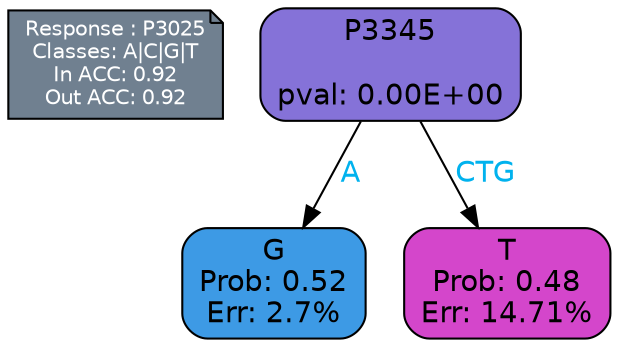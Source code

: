 digraph Tree {
node [shape=box, style="filled, rounded", color="black", fontname=helvetica] ;
graph [ranksep=equally, splines=polylines, bgcolor=transparent, dpi=600] ;
edge [fontname=helvetica] ;
LEGEND [label="Response : P3025
Classes: A|C|G|T
In ACC: 0.92
Out ACC: 0.92
",shape=note,align=left,style=filled,fillcolor="slategray",fontcolor="white",fontsize=10];1 [label="P3345

pval: 0.00E+00", fillcolor="#8572d8"] ;
2 [label="G
Prob: 0.52
Err: 2.7%", fillcolor="#3d9ae5"] ;
3 [label="T
Prob: 0.48
Err: 14.71%", fillcolor="#d446cb"] ;
1 -> 2 [label="A",fontcolor=deepskyblue2] ;
1 -> 3 [label="CTG",fontcolor=deepskyblue2] ;
{rank = same; 2;3;}{rank = same; LEGEND;1;}}